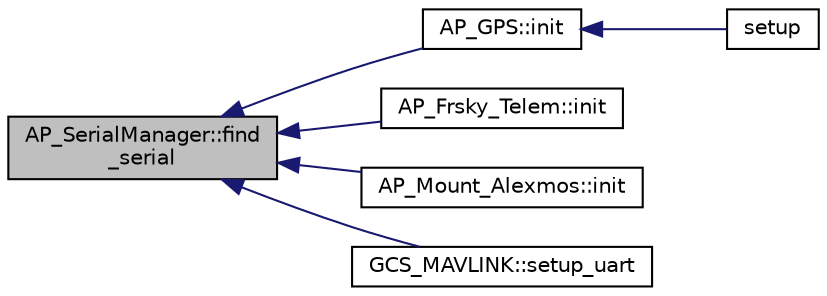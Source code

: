 digraph "AP_SerialManager::find_serial"
{
 // INTERACTIVE_SVG=YES
  edge [fontname="Helvetica",fontsize="10",labelfontname="Helvetica",labelfontsize="10"];
  node [fontname="Helvetica",fontsize="10",shape=record];
  rankdir="LR";
  Node1 [label="AP_SerialManager::find\l_serial",height=0.2,width=0.4,color="black", fillcolor="grey75", style="filled" fontcolor="black"];
  Node1 -> Node2 [dir="back",color="midnightblue",fontsize="10",style="solid",fontname="Helvetica"];
  Node2 [label="AP_GPS::init",height=0.2,width=0.4,color="black", fillcolor="white", style="filled",URL="$classAP__GPS.html#a91c760c11e577d49815bc1a0443cf7f6",tooltip="Startup initialisation. "];
  Node2 -> Node3 [dir="back",color="midnightblue",fontsize="10",style="solid",fontname="Helvetica"];
  Node3 [label="setup",height=0.2,width=0.4,color="black", fillcolor="white", style="filled",URL="$AHRS__Test_8pde.html#a7dfd9b79bc5a37d7df40207afbc5431f"];
  Node1 -> Node4 [dir="back",color="midnightblue",fontsize="10",style="solid",fontname="Helvetica"];
  Node4 [label="AP_Frsky_Telem::init",height=0.2,width=0.4,color="black", fillcolor="white", style="filled",URL="$classAP__Frsky__Telem.html#a081d1787f8ec08ca8c489fb5dc86393c"];
  Node1 -> Node5 [dir="back",color="midnightblue",fontsize="10",style="solid",fontname="Helvetica"];
  Node5 [label="AP_Mount_Alexmos::init",height=0.2,width=0.4,color="black", fillcolor="white", style="filled",URL="$classAP__Mount__Alexmos.html#a5fa7cd0a3d3c60bd6a2705075ee22359"];
  Node1 -> Node6 [dir="back",color="midnightblue",fontsize="10",style="solid",fontname="Helvetica"];
  Node6 [label="GCS_MAVLINK::setup_uart",height=0.2,width=0.4,color="black", fillcolor="white", style="filled",URL="$classGCS__MAVLINK.html#a0680c93d81d7de3273931c5bccc890f5"];
}

